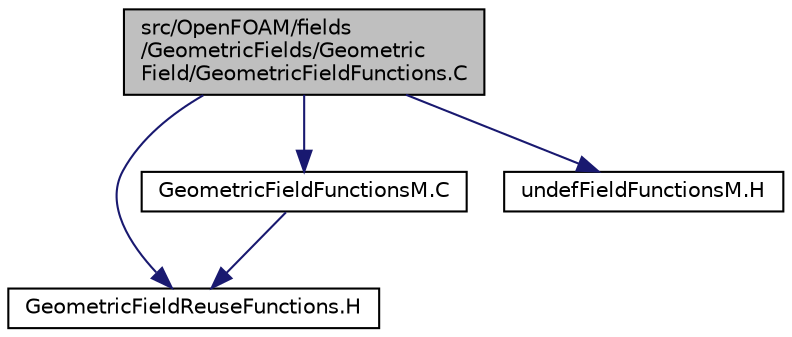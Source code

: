 digraph "src/OpenFOAM/fields/GeometricFields/GeometricField/GeometricFieldFunctions.C"
{
  bgcolor="transparent";
  edge [fontname="Helvetica",fontsize="10",labelfontname="Helvetica",labelfontsize="10"];
  node [fontname="Helvetica",fontsize="10",shape=record];
  Node1 [label="src/OpenFOAM/fields\l/GeometricFields/Geometric\lField/GeometricFieldFunctions.C",height=0.2,width=0.4,color="black", fillcolor="grey75", style="filled", fontcolor="black"];
  Node1 -> Node2 [color="midnightblue",fontsize="10",style="solid",fontname="Helvetica"];
  Node2 [label="GeometricFieldReuseFunctions.H",height=0.2,width=0.4,color="black",URL="$a08353.html"];
  Node1 -> Node3 [color="midnightblue",fontsize="10",style="solid",fontname="Helvetica"];
  Node3 [label="GeometricFieldFunctionsM.C",height=0.2,width=0.4,color="black",URL="$a08350.html"];
  Node3 -> Node2 [color="midnightblue",fontsize="10",style="solid",fontname="Helvetica"];
  Node1 -> Node4 [color="midnightblue",fontsize="10",style="solid",fontname="Helvetica"];
  Node4 [label="undefFieldFunctionsM.H",height=0.2,width=0.4,color="black",URL="$a08279.html"];
}
